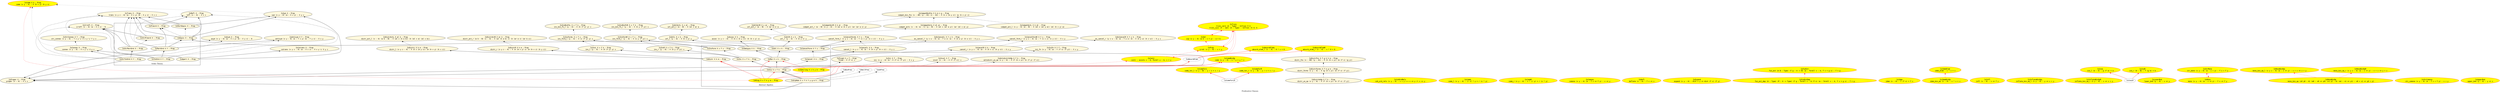 digraph Is {
  label = "Predicative Classes"
  rankdir = BT

  node [fontname = monospace, style = filled, fillcolor = cornsilk]

  IsAntisym [label = "\N X Y : Prop\nantisym (x y : A) (a : Y x y) (b : Y y x) : X x y"]
  IsAsym [label = "\N X : Prop\nasym (x y : A) (a : X x y) (b : X y x) : 0"]
  IsComm [label = "\N X k : Prop\ncomm (x y : A) : X (k x y) (k y x)", color = red, fillcolor = yellow]
  IsConnex [label = "\N X : Prop\nconnex (x y : A) : X x y \\/ X y x"]
  IsCotrans [label = "\N X : Prop\ncotrans (x y z : A) (a : X x z) : X x y \\/ X y z"]
  IsIrrefl [label = "\N X : Prop\nirrefl (x : A) (a : X x x) : 0"]
  IsProper [label = "\N X : Prop\nproper (x : A) : X x x"]
  IsRefl [label = "\N X : Prop\nrefl (x : A) : X x x"]
  IsStrConnex [label = "\N X Y : Prop\nstr_connex (x y : A) : Y x y \\/ X x y \\/ Y y x"]
  IsSym [label = "\N X : Prop\nsym (x y : A) (a : X x y) : X y x"]
  IsTrans [label = "\N X : Prop\ntrans (x y z : A) (a : X x y) (b : X y z) : X x z"]

  subgraph cluster_order_theory_classes {
    label = "Order Theory"

    IsApart [label = "\N X : Prop"]
    IsEquiv [label = "\N X : Prop"]
    IsPartEquiv [label = "\N X : Prop"]
    IsPartOrd [label = "\N X Y : Prop"]
    IsPreord [label = "\N X : Prop"]
    IsStrPartOrd [label = "\N X : Prop"]
    IsStrPreord [label = "\N X : Prop"]
    IsStrTotOrd [label = "\N X Y : Prop"]
    IsTotOrd [label = "\N X Y : Prop"]
  }

  IsAntidistrUnOp [label = "\N X f k : Prop\nantidistr_un_op (x y : A) : X (f (k x y)) (k (f y) (f x))"]
  IsAssoc [label = "\N X k : Prop\nassoc (x y z : A) : X (k x (k y z)) (k (k x y) z)"]
  IsCancelFormL [label = "\N X Y s : Prop\ncancel_form_l (x y z : A) (a : Y (s x y) (s x z)) : X y z"]
  IsCancelFormR [label = "\N X Y s : Prop\ncancel_form_r (x y z : A) (a : Y (s x z) (s y z)) : X x y"]
  IsCancelL [label = "\N X k : Prop\ncancel_l (x y z : A) (a : X (k x y) (k x z)) : X y z"]
  IsCancelR [label = "\N X k : Prop\ncancel_r (x y z : A) (a : X (k x z) (k y z)) : X x y"]
  IsCompatActL [label = "\N X k al : Prop\ncompat_act_l (x y : A) (a : B) : X (al x (al y a)) (al (k x y) a)"]
  IsCompatActR [label = "\N X k ar : Prop\ncompat_act_r (a : B) (x y : A) : X (ar a (k x y)) (ar (ar a x) y)"]
  IsCompatActs [label = "\N X al ar : Prop\ncompat_acts (x : A) (a : C) (y : B) : X (al x (ar a y)) (ar (al x a) y)"]
  IsCompatBinFns [label = "\N X k m n p : Prop\ncompat_bin_fns (x : A0) (y : A1) (z : A2) : X (n x (m y z)) (p (k x y) z)"]
  IsDistrActL [label = "\N X al k : Prop\ndistr_act_l (x : A) (a b : B) : X (al x (k a b)) (k (al x a) (al x b))"]
  IsDistrActR [label = "\N X ar k : Prop\ndistr_act_r (a b : B) (x : A) : X (ar (k a b) x) (k (ar a x) (ar b x))"]
  IsDistrFns [label = "\N X f g k h m : Prop\ndistr_fns (x : A0) (y : A1) : X (h (k x y)) (m (f x) (g y))"]
  IsDistrForms [label = "\N X f k g m : Prop\ndistr_forms (x y : A) : X (g (k x y)) (m (f x) (f y))"]
  IsDistrL [label = "\N X k m : Prop\ndistr_l (x y z : A) : X (k x (m y z)) (m (k x y) (k x z))"]
  IsDistrR [label = "\N X k m : Prop\ndistr_r (x y z : A) : X (k (m x y) z) (m (k x z) (k y z))"]
  IsDistrUnOp [label = "\N X f k : Prop\ndistr_un_op (x y : A) : X (f (k x y)) (k (f x) (f y))"]
  IsExCancelL [label = "\N X Y x k : Prop\nex_cancel_l (y z w : A) (a : Y w x) (a : X (k w y) (k w z)) : X y z"]
  IsExCancelR [label = "\N X Y x k : Prop\nex_cancel_r (y z w : A) (a : Y w x) (b : X (k y w) (k z w)) : X y z"]
  IsFixed [label = "\N X x f : Prop\nfixed : X (f x) x"]
  IsInj [label = "\N X f : Prop\ninj (x y : A) (a : X (f x) (f y)) : X x y"]
  IsInjFn [label = "\N X Y f : Prop\ninj_fn (x y : A) (a : Y (f x) (f y)) : X x y"]
  IsInvBinFnL [label = "\N X x f k : Prop\ninv_bin_fn_l (y : A) : X (k (f y) y) x"]
  IsInvBinFnR [label = "\N X x f k : Prop\ninv_bin_fn_r (y : A) : X (k y (f y)) x"]
  IsInvFormL [label = "\N X x f s : Prop\ninv_form_l (y : A) : X (s (f y) y) x"]
  IsInvFormR [label = "\N X x f s : Prop\ninv_form_r (y : A) : X (s y (f y)) x"]
  IsInvL [label = "\N X x f k : Prop\ninv_l (y : A) : X (k (f y) y) x"]
  IsInvR [label = "\N X x f k : Prop\ninv_r (y : A) : X (k y (f y)) x"]
  IsInvol [label = "\N X f : Prop\ninvol (x : A) : X (f (f x)) x"]
  IsUnlActL [label = "\N X x al : Prop\nunl_act_l (a : B) : X (al x a) a"]
  IsUnlActR [label = "\N X x ar : Prop\nunl_act_r (a : B) : X (ar a x) a"]
  IsUnlL [label = "\N X x k : Prop\nunl_l (y : A) : X (k x y) y"]
  IsUnlR [label = "\N X x k : Prop\nunl_r (y : A) : X (k y x) y"]

  subgraph cluster_abstract_algebra_classes {
    label = "Abstract Algebra"

    IsCancel [label = "\N X k : Prop"]
    IsCancelForm [label = "\N X Y s : Prop"]
    IsDistr [label = "\N X k m : Prop"]
    IsGrp [label = "\N X x f k : Prop"]
    IsGrpHom [label = "\N X x f k Y y g m h : Prop"]
    IsInv [label = "\N X x f k : Prop"]
    IsInvForm [label = "\N X x f s : Prop"]
    IsMon [label = "\N X x k : Prop"]
    IsRing [label = "\N X x f k y m : Prop", color = red, fillcolor = yellow]
    IsSemigrp [label = "\N X k : Prop"]
    IsSemiring [label = "\N X x k y m : Prop", color = red, fillcolor = yellow]
    IsUnl [label = "\N X x k : Prop"]
  }

  IsAbsorbElemL [label = "\N\nabsorb_elem_l (x : A) : 0 * x = 0", color = red, fillcolor = yellow]
  IsAbsorbElemR [label = "\N\nabsorb_elem_r (x : A) : x * 0 = 0", color = red, fillcolor = yellow]
  IsCohOrdRels [label = "\N\ncoh_ord_rels (x y : A) : x < y <-> x <= y /\\ x <> y", color = red, fillcolor = yellow]
  IsCommBinOp [label = "\N\ncomm (x y : A) : x * y = y * x", color = red, fillcolor = yellow]
  IsCommL [label = "\N\ncomm_l (x y : A) : (/ x) * y = / (x * y)", color = red, fillcolor = yellow]
  IsCommR [label = "\N\ncomm_r (x y : A) : x * (/ y) = / (x * y)", color = red, fillcolor = yellow]
  IsCommTorL [label = "\N\ncomm_tor_l (x y : B) : y / x = x / y", color = red, fillcolor = yellow]
  IsCommTorR [label = "\N\ncomm_tor_r (x y : B) : y / x = x / y", color = red, fillcolor = yellow]
  IsComono [label = "\N\ncomono (x y : A) (a : f x <= f y) : x <= y", color = red, fillcolor = yellow]
  IsContr [label = "\N\ncontr : exists x : A, forall y : A, x = y", color = red, fillcolor = yellow]
  IsDefl [label = "\N\ndeflate (x : A) : f x <= x", color = red, fillcolor = yellow]
  IsExpand [label = "\N\ncontract (x y : A) : dist (f x) (f y) <= dist x y", color = red, fillcolor = yellow]
  IsExpand [label = "\N\nexpand (x y : A) : dist x y <= dist (f x) (f y)", color = red, fillcolor = yellow]
  IsFunExt [label = "\N\nfun_ext (A B : Type) (f g : A -> B) (a : forall x : A, f x = g x) : f = g", color = red, fillcolor = yellow]
  IsFunExtDep [label = "\N\nfun_ext_dep (A : Type) (P : A -> Type) (f g : forall x : A, P x) (a : forall x : A, f x = g x) : f = g", color = red, fillcolor = yellow]
  IsIdem [label = "\N\nidem (x : A) : f (f x) = f x", color = red, fillcolor = yellow]
  IsIdemBinOp [label = "\N\nidem_bin_op (x : A) : x * x = x", color = red, fillcolor = yellow]
  IsIdemElem [label = "\N\nidem_elem : x * x = x", color = red, fillcolor = yellow]
  IsInfl [label = "\N\ninfl (x : A) : x <= f x", color = red, fillcolor = yellow]
  IsInflateBinOpL [label = "\N\ninflate_bin_op_l (x y : A) : y <= x + y", color = red, fillcolor = yellow]
  IsInflateBinOpR [label = "\N\ninflate_bin_op_r (x y : A) : x <= x + y", color = red, fillcolor = yellow]
  IsIsoL [label = "\N\niso_l (a : A) : g (f a) = a", color = red, fillcolor = yellow]
  IsIsoR [label = "\N\niso_r (b : B) : f (g b) = b", color = red, fillcolor = yellow]
  IsLowerBnd [label = "\N\nlower_bnd (y : A) : x <= y", color = red, fillcolor = yellow]
  IsMono [label = "\N\nmono (x y : A) (a : x <= y) : f x <= f y", color = red, fillcolor = yellow]
  IsMonoBinOp [label = "\N\nmono_bin_op (x0 y0 : A) (a0 : x0 <= y0) (x1 y1 : A) (a1 : x1 <= y1) : x0 + x1 <= y0 + y1", color = red, fillcolor = yellow]
  IsMonoBinOpL [label = "\N\nmono_bin_op_l (x y z : A) (a : x <= y) : z + x <= z + y", color = red, fillcolor = yellow]
  IsMonoBinOpR [label = "\N\nmono_bin_op_r (x y z : A) (a : x <= y) : x + z <= y + z", color = red, fillcolor = yellow]
  IsProp [label = "\N\nirrel (x y : A) : x = y", color = red, fillcolor = yellow]
  IsSet [label = "\N\nuip (x y : A) (a b : x = y) : a = b", color = red, fillcolor = yellow]
  IsStrComono [label = "\N\nstr_comono (x y : A) (a : f x < f y) : x < y", color = red, fillcolor = yellow]
  IsStrMono [label = "\N\nstr_mono (x y : A) (a : x < y) : f x < f y", color = red, fillcolor = yellow]
  IsTrunc [label = "\N\ntrunc_zero (A : Type) : IsTrunc O A\ntrunc_succ (n : nat) (A : Type) : IsTrunc (S n) A", color = red, fillcolor = yellow]
  IsUpperBnd [label = "\N\nupper_bnd (y : A) : y <= x", color = red, fillcolor = yellow]

  node [style = dashed]

  // Fields

  edge [style = solid]

  subgraph order_theory_fields {
    IsApart -> IsCotrans
    IsApart -> IsIrrefl
    IsApart -> IsSym
    IsEquiv -> IsRefl
    IsEquiv -> IsSym
    IsEquiv -> IsTrans
    IsPartEquiv -> IsSym
    IsPartEquiv -> IsTrans
    IsPartOrd -> IsAntisym
    IsPartOrd -> IsEquiv
    IsPartOrd -> IsPreord
    IsPartOrd -> IsProper [constraint = false]
    IsPreord -> IsRefl
    IsPreord -> IsTrans
    IsStrPartOrd -> IsIrrefl
    IsStrTotOrd -> IsProper [constraint = false]
    IsStrPartOrd -> IsTrans
    IsStrPreord -> IsIrrefl
    IsStrPreord -> IsTrans
    IsStrTotOrd -> IsConnex
    IsStrTotOrd -> IsStrPartOrd
    IsTotOrd -> IsConnex
    IsTotOrd -> IsPartOrd
  }

  subgraph abstract_algebra_fields {
    IsCancel -> IsCancelL
    IsCancel -> IsCancelR
    IsCancelForm -> IsCancelFormL
    IsCancelForm -> IsCancelFormR
    IsDistr -> IsDistrL
    IsDistr -> IsDistrR
    IsGrp -> IsInv
    IsGrp -> IsMon
    IsGrp -> IsProper [constraint = false]
    IsGrpHom -> IsBinPres
    IsGrpHom -> IsGrp
    IsGrpHom -> IsGrp
    IsGrpHom -> IsProper [constraint = false]
    IsInv -> IsInvL
    IsInv -> IsInvR
    IsInvForm -> IsInvFormL
    IsInvForm -> IsInvFormR
    IsMon -> IsSemigrp
    IsMon -> IsUnl
    IsSemigrp -> IsAssoc
    IsSemigrp -> IsEquiv
    IsSemigrp -> IsProper [constraint = false]
    IsUnl -> IsUnlL
    IsUnl -> IsUnlR
  }

  edge [color = red]

  IsAbsorbElem -> IsAbsorbElemL
  IsAbsorbElem -> IsAbsorbElemR
  IsCommTorLR -> IsCommTorL
  IsCommTorLR -> IsCommTorR
  IsIsoLR -> IsIsoL
  IsIsoLR -> IsIsoR
  IsRing -> IsCommBinOp
  IsRing -> IsDistr
  IsRing -> IsGrp
  IsRing -> IsMon
  IsSemiring -> IsAbsorbElem
  IsSemiring -> IsCommBinOp
  IsSemiring -> IsDistr
  IsSemiring -> IsMon

  // Derivations

  edge [style = dashed]

  edge [color = black]

  subgraph order_theory_derivations {
    IsConnex -> IsStrConnex
    IsEquiv -> IsPartEquiv
    IsEquiv -> IsPreord
    IsPartOrd -> IsRefl
    IsPartOrd -> IsTrans
    IsStrPartOrd -> IsAsym
    IsStrPartOrd -> IsStrPreord
    IsStrTotOrd -> IsAsym
    IsStrTotOrd -> IsIrrefl
    IsStrTotOrd -> IsTrans
    IsTotOrd -> IsAntisym
    IsTotOrd -> IsRefl
    IsTotOrd -> IsTrans
  }

  subgraph abstract_algebra_derivations {
    IsAssoc -> IsCompatActs
    IsCancel -> IsCancelForm
    IsCancelL -> IsExCancelL
    IsCancelL -> IsCancelFormL
    IsCancelR -> IsExCancelR
    IsCancelR -> IsCancelFormR
    IsCompatActL -> IsCompatBinFns
    IsCompatActR -> IsCompatBinFns
    IsCompatActs -> IsCompatBinFns
    IsDistrForms -> IsDistrFns
    IsDistrL -> IsDistrActL
    IsDistrR -> IsDistrActR
    IsDistrUnOp -> IsDistrForms
    IsGrp -> IsAntidistrUnOp
    IsGrp -> IsCancel
    IsGrp -> IsFixed
    IsGrp -> IsInj
    IsGrp -> IsInvol
    IsGrpHom -> IsNullPres
    IsGrpHom -> IsUnPres
    IsInj -> IsInjFn
    IsInv -> IsInvForm
    IsInvFormL -> IsInvBinFnL
    IsInvFormR -> IsInvBinFnR
    IsInvL -> IsInvFormL
    IsInvR -> IsInvFormR
    IsUnlL -> IsUnlActL
    IsUnlR -> IsUnlActR
  }

  edge [color = red]

  IsCommTorL -> IsCommBinOp
  IsCommTorR -> IsCommBinOp
  IsContr -> IsProp
  IsContr -> IsTrunc
  IsFunExtDep -> IsFunExt
  IsIdemBinOp -> IsIdemElem
  IsMono -> IsStrMono
  IsMonoBinOp -> IsMonoBinOpL
  IsMonoBinOp -> IsMonoBinOpR
  IsProp -> IsSet
  IsProp -> IsTrunc
  IsRing -> IsAbsorbElem
  IsRing -> IsComm
  IsRing -> IsSemiring
  IsSemiring -> IsContr
  IsSet -> IsTrunc
  IsStrMono -> IsMono
  IsTrunc -> IsContr
  IsTrunc -> IsProp
  IsTrunc -> IsSet

  // Specializations

  edge [style = dotted]

  edge [color = black]

  IsConnex -> IsComm
  IsSym -> IsComm

  edge [color = red]
}
